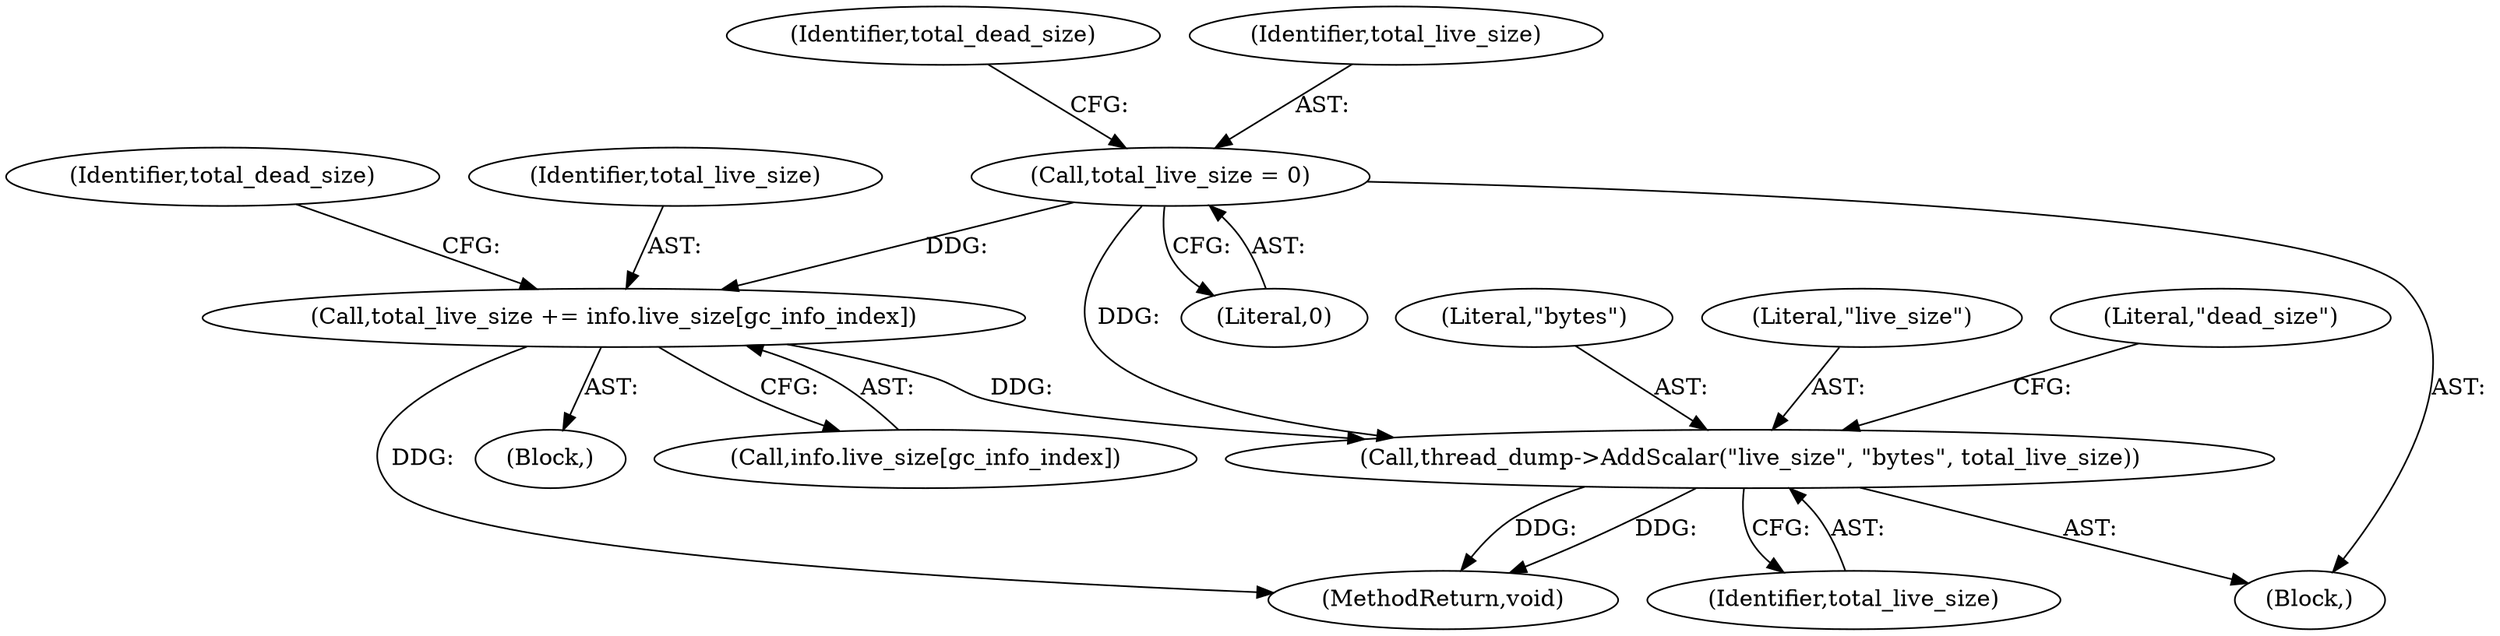digraph "0_Chrome_20b65d00ca3d8696430e22efad7485366f8c3a21_2@array" {
"1000217" [label="(Call,total_live_size += info.live_size[gc_info_index])"];
"1000185" [label="(Call,total_live_size = 0)"];
"1000244" [label="(Call,thread_dump->AddScalar(\"live_size\", \"bytes\", total_live_size))"];
"1000190" [label="(Identifier,total_dead_size)"];
"1000246" [label="(Literal,\"bytes\")"];
"1000225" [label="(Identifier,total_dead_size)"];
"1000102" [label="(Block,)"];
"1000218" [label="(Identifier,total_live_size)"];
"1000185" [label="(Call,total_live_size = 0)"];
"1000265" [label="(MethodReturn,void)"];
"1000245" [label="(Literal,\"live_size\")"];
"1000187" [label="(Literal,0)"];
"1000202" [label="(Block,)"];
"1000186" [label="(Identifier,total_live_size)"];
"1000249" [label="(Literal,\"dead_size\")"];
"1000219" [label="(Call,info.live_size[gc_info_index])"];
"1000247" [label="(Identifier,total_live_size)"];
"1000244" [label="(Call,thread_dump->AddScalar(\"live_size\", \"bytes\", total_live_size))"];
"1000217" [label="(Call,total_live_size += info.live_size[gc_info_index])"];
"1000217" -> "1000202"  [label="AST: "];
"1000217" -> "1000219"  [label="CFG: "];
"1000218" -> "1000217"  [label="AST: "];
"1000219" -> "1000217"  [label="AST: "];
"1000225" -> "1000217"  [label="CFG: "];
"1000217" -> "1000265"  [label="DDG: "];
"1000185" -> "1000217"  [label="DDG: "];
"1000217" -> "1000244"  [label="DDG: "];
"1000185" -> "1000102"  [label="AST: "];
"1000185" -> "1000187"  [label="CFG: "];
"1000186" -> "1000185"  [label="AST: "];
"1000187" -> "1000185"  [label="AST: "];
"1000190" -> "1000185"  [label="CFG: "];
"1000185" -> "1000244"  [label="DDG: "];
"1000244" -> "1000102"  [label="AST: "];
"1000244" -> "1000247"  [label="CFG: "];
"1000245" -> "1000244"  [label="AST: "];
"1000246" -> "1000244"  [label="AST: "];
"1000247" -> "1000244"  [label="AST: "];
"1000249" -> "1000244"  [label="CFG: "];
"1000244" -> "1000265"  [label="DDG: "];
"1000244" -> "1000265"  [label="DDG: "];
}

